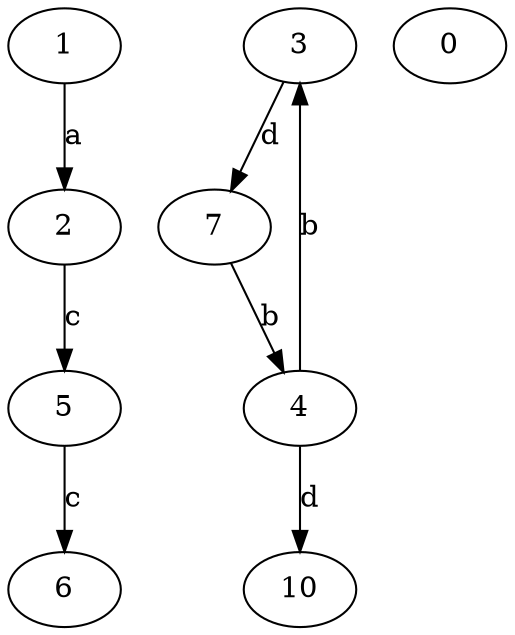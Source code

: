 strict digraph  {
1;
2;
3;
4;
5;
6;
7;
0;
10;
1 -> 2  [label=a];
2 -> 5  [label=c];
3 -> 7  [label=d];
4 -> 3  [label=b];
4 -> 10  [label=d];
5 -> 6  [label=c];
7 -> 4  [label=b];
}
